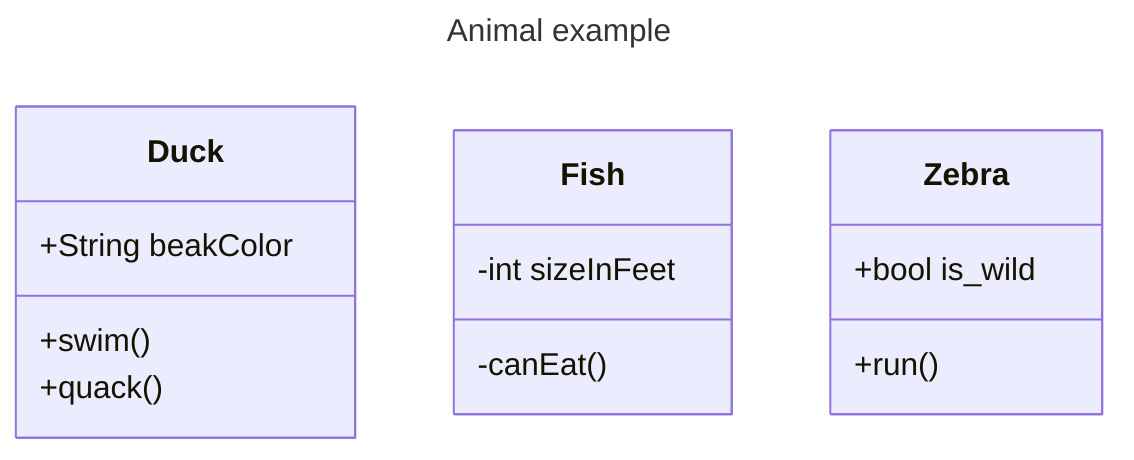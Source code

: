 ---
title: Animal example
---
classDiagram

    class Duck{
        +String beakColor
        +swim()
        +quack()
    }
    class Fish{
        -int sizeInFeet
        -canEat()
    }
    class Zebra{
        +bool is_wild
        +run()
    }